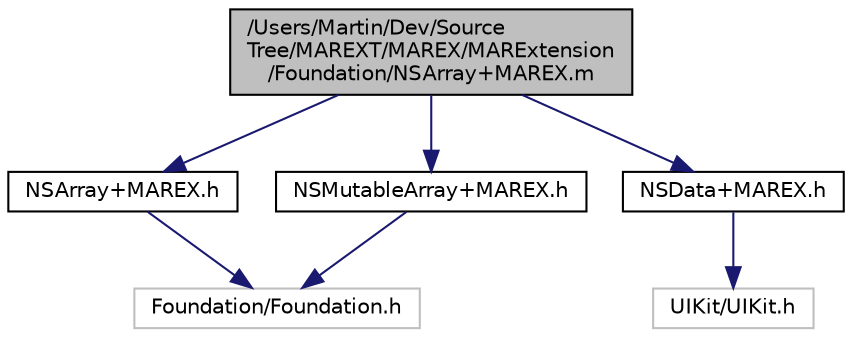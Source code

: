 digraph "/Users/Martin/Dev/SourceTree/MAREXT/MAREX/MARExtension/Foundation/NSArray+MAREX.m"
{
  edge [fontname="Helvetica",fontsize="10",labelfontname="Helvetica",labelfontsize="10"];
  node [fontname="Helvetica",fontsize="10",shape=record];
  Node0 [label="/Users/Martin/Dev/Source\lTree/MAREXT/MAREX/MARExtension\l/Foundation/NSArray+MAREX.m",height=0.2,width=0.4,color="black", fillcolor="grey75", style="filled", fontcolor="black"];
  Node0 -> Node1 [color="midnightblue",fontsize="10",style="solid"];
  Node1 [label="NSArray+MAREX.h",height=0.2,width=0.4,color="black", fillcolor="white", style="filled",URL="$_n_s_array_09_m_a_r_e_x_8h.html"];
  Node1 -> Node2 [color="midnightblue",fontsize="10",style="solid"];
  Node2 [label="Foundation/Foundation.h",height=0.2,width=0.4,color="grey75", fillcolor="white", style="filled"];
  Node0 -> Node3 [color="midnightblue",fontsize="10",style="solid"];
  Node3 [label="NSData+MAREX.h",height=0.2,width=0.4,color="black", fillcolor="white", style="filled",URL="$_n_s_data_09_m_a_r_e_x_8h.html"];
  Node3 -> Node4 [color="midnightblue",fontsize="10",style="solid"];
  Node4 [label="UIKit/UIKit.h",height=0.2,width=0.4,color="grey75", fillcolor="white", style="filled"];
  Node0 -> Node5 [color="midnightblue",fontsize="10",style="solid"];
  Node5 [label="NSMutableArray+MAREX.h",height=0.2,width=0.4,color="black", fillcolor="white", style="filled",URL="$_n_s_mutable_array_09_m_a_r_e_x_8h.html"];
  Node5 -> Node2 [color="midnightblue",fontsize="10",style="solid"];
}
